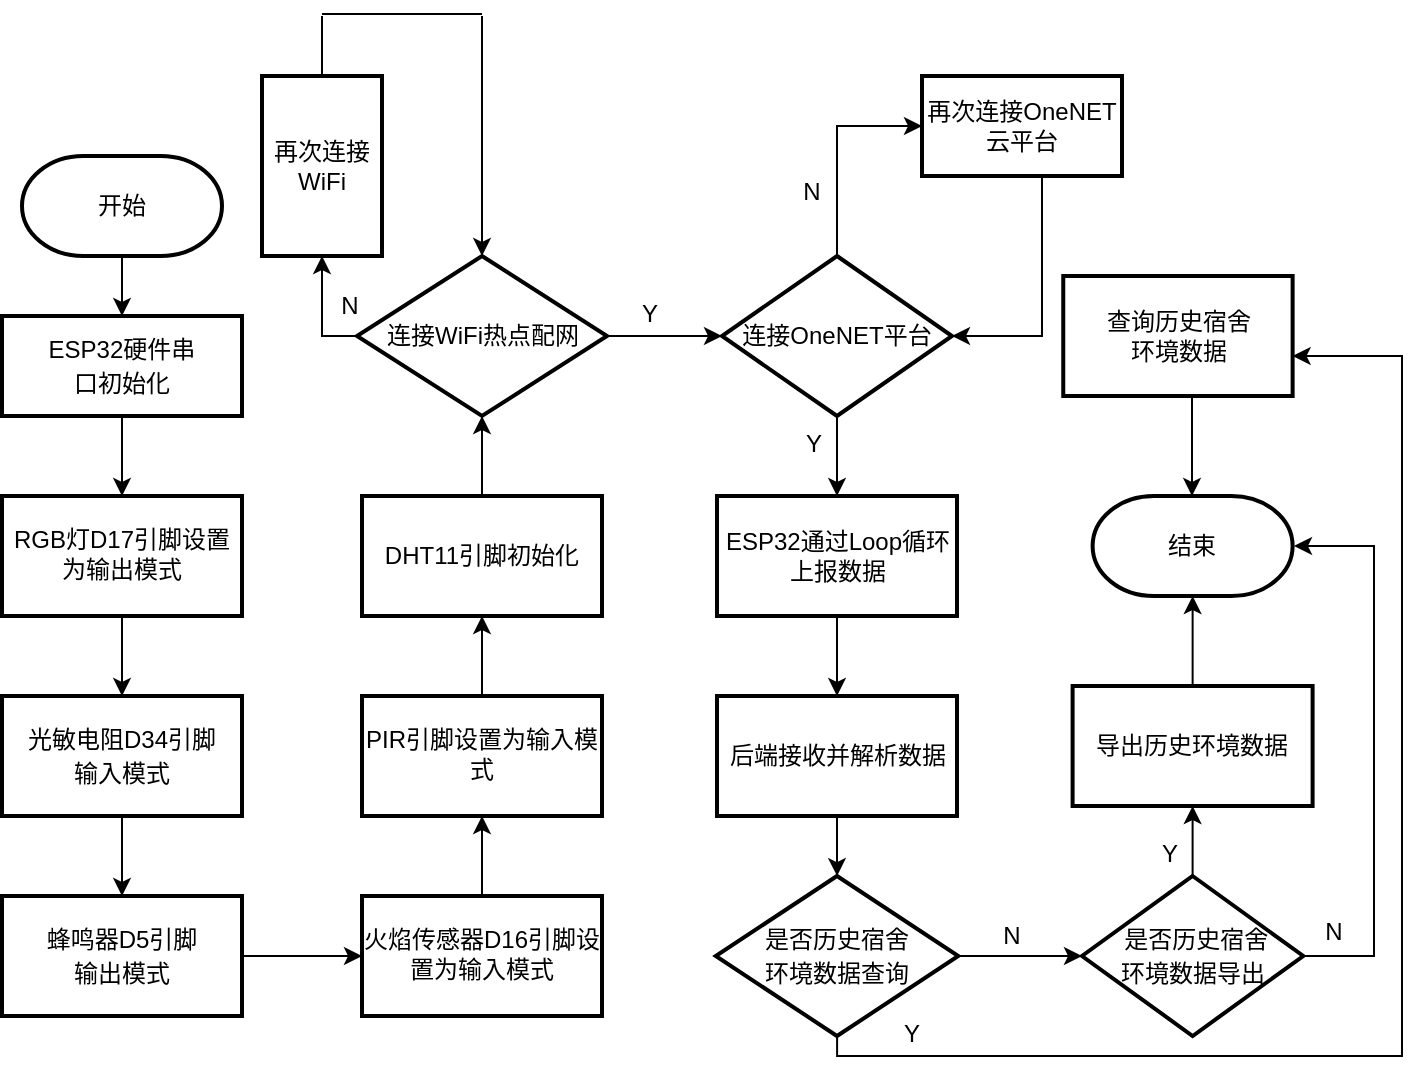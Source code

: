 <mxfile version="26.2.14">
  <diagram name="第 1 页" id="TK6MnntXinhpijAJY-6T">
    <mxGraphModel dx="1500" dy="826" grid="1" gridSize="10" guides="1" tooltips="1" connect="1" arrows="1" fold="1" page="1" pageScale="1" pageWidth="827" pageHeight="1169" math="0" shadow="0">
      <root>
        <mxCell id="0" />
        <mxCell id="1" parent="0" />
        <mxCell id="tLk9SmoAxB1TY1PYqv6q-3" value="" style="edgeStyle=orthogonalEdgeStyle;rounded=0;orthogonalLoop=1;jettySize=auto;html=1;" edge="1" parent="1" source="tLk9SmoAxB1TY1PYqv6q-1" target="tLk9SmoAxB1TY1PYqv6q-2">
          <mxGeometry relative="1" as="geometry" />
        </mxCell>
        <mxCell id="tLk9SmoAxB1TY1PYqv6q-1" value="开始" style="strokeWidth=2;html=1;shape=mxgraph.flowchart.terminator;whiteSpace=wrap;" vertex="1" parent="1">
          <mxGeometry x="150" y="210" width="100" height="50" as="geometry" />
        </mxCell>
        <mxCell id="tLk9SmoAxB1TY1PYqv6q-5" value="" style="edgeStyle=orthogonalEdgeStyle;rounded=0;orthogonalLoop=1;jettySize=auto;html=1;" edge="1" parent="1" source="tLk9SmoAxB1TY1PYqv6q-2" target="tLk9SmoAxB1TY1PYqv6q-4">
          <mxGeometry relative="1" as="geometry" />
        </mxCell>
        <mxCell id="tLk9SmoAxB1TY1PYqv6q-2" value="&lt;div style=&quot;line-height: 40%;&quot;&gt;&lt;p class=&quot;MsoNormal&quot;&gt;&lt;font face=&quot;Helvetica&quot; style=&quot;&quot;&gt;ESP32&lt;font style=&quot;&quot;&gt;硬件&lt;/font&gt;&lt;font style=&quot;&quot;&gt;串&lt;/font&gt;&lt;/font&gt;&lt;/p&gt;&lt;p class=&quot;MsoNormal&quot;&gt;&lt;font style=&quot;&quot;&gt;&lt;font face=&quot;Helvetica&quot; style=&quot;&quot;&gt;口初始化&lt;/font&gt;&lt;/font&gt;&lt;/p&gt;&lt;/div&gt;" style="whiteSpace=wrap;html=1;strokeWidth=2;" vertex="1" parent="1">
          <mxGeometry x="140" y="290" width="120" height="50" as="geometry" />
        </mxCell>
        <mxCell id="tLk9SmoAxB1TY1PYqv6q-7" value="" style="edgeStyle=orthogonalEdgeStyle;rounded=0;orthogonalLoop=1;jettySize=auto;html=1;" edge="1" parent="1" source="tLk9SmoAxB1TY1PYqv6q-4" target="tLk9SmoAxB1TY1PYqv6q-6">
          <mxGeometry relative="1" as="geometry" />
        </mxCell>
        <mxCell id="tLk9SmoAxB1TY1PYqv6q-4" value="&lt;p class=&quot;MsoNormal&quot;&gt;&lt;font face=&quot;Helvetica&quot;&gt;&lt;font style=&quot;&quot;&gt;RGB&lt;/font&gt;&lt;font style=&quot;&quot;&gt;灯D17引脚设置为输出模式&lt;/font&gt;&lt;/font&gt;&lt;span style=&quot;mso-spacerun:&#39;yes&#39;;font-family:宋体;mso-ascii-font-family:Calibri;&lt;br/&gt;mso-hansi-font-family:Calibri;mso-bidi-font-family:&#39;Times New Roman&#39;;font-size:10.5pt;&lt;br/&gt;mso-font-kerning:1.0pt;&quot;&gt;&lt;/span&gt;&lt;/p&gt;" style="whiteSpace=wrap;html=1;strokeWidth=2;" vertex="1" parent="1">
          <mxGeometry x="140" y="380" width="120" height="60" as="geometry" />
        </mxCell>
        <mxCell id="tLk9SmoAxB1TY1PYqv6q-9" value="" style="edgeStyle=orthogonalEdgeStyle;rounded=0;orthogonalLoop=1;jettySize=auto;html=1;" edge="1" parent="1" source="tLk9SmoAxB1TY1PYqv6q-6" target="tLk9SmoAxB1TY1PYqv6q-8">
          <mxGeometry relative="1" as="geometry" />
        </mxCell>
        <mxCell id="tLk9SmoAxB1TY1PYqv6q-6" value="&lt;div style=&quot;line-height: 40%;&quot;&gt;&lt;p class=&quot;MsoNormal&quot;&gt;&lt;font face=&quot;Helvetica&quot;&gt;光敏电阻D34引脚&lt;/font&gt;&lt;/p&gt;&lt;p class=&quot;MsoNormal&quot;&gt;&lt;font face=&quot;Helvetica&quot;&gt;输入模式&lt;/font&gt;&lt;/p&gt;&lt;/div&gt;" style="whiteSpace=wrap;html=1;strokeWidth=2;" vertex="1" parent="1">
          <mxGeometry x="140" y="480" width="120" height="60" as="geometry" />
        </mxCell>
        <mxCell id="tLk9SmoAxB1TY1PYqv6q-11" value="" style="edgeStyle=orthogonalEdgeStyle;rounded=0;orthogonalLoop=1;jettySize=auto;html=1;" edge="1" parent="1" source="tLk9SmoAxB1TY1PYqv6q-8" target="tLk9SmoAxB1TY1PYqv6q-10">
          <mxGeometry relative="1" as="geometry" />
        </mxCell>
        <mxCell id="tLk9SmoAxB1TY1PYqv6q-8" value="&lt;div style=&quot;line-height: 40%;&quot;&gt;&lt;p class=&quot;MsoNormal&quot;&gt;&lt;font face=&quot;Helvetica&quot; style=&quot;&quot;&gt;蜂鸣器D5引脚&lt;/font&gt;&lt;/p&gt;&lt;p class=&quot;MsoNormal&quot;&gt;&lt;font face=&quot;Helvetica&quot; style=&quot;&quot;&gt;输出模式&lt;/font&gt;&lt;/p&gt;&lt;/div&gt;" style="whiteSpace=wrap;html=1;strokeWidth=2;" vertex="1" parent="1">
          <mxGeometry x="140" y="580" width="120" height="60" as="geometry" />
        </mxCell>
        <mxCell id="tLk9SmoAxB1TY1PYqv6q-13" value="" style="edgeStyle=orthogonalEdgeStyle;rounded=0;orthogonalLoop=1;jettySize=auto;html=1;" edge="1" parent="1" source="tLk9SmoAxB1TY1PYqv6q-10" target="tLk9SmoAxB1TY1PYqv6q-12">
          <mxGeometry relative="1" as="geometry" />
        </mxCell>
        <mxCell id="tLk9SmoAxB1TY1PYqv6q-10" value="&lt;p class=&quot;MsoNormal&quot;&gt;&lt;font face=&quot;Helvetica&quot;&gt;火焰传感器D16引脚设置为输入模式&lt;/font&gt;&lt;span style=&quot;mso-spacerun:&#39;yes&#39;;font-family:宋体;mso-ascii-font-family:Calibri;&lt;br/&gt;mso-hansi-font-family:Calibri;mso-bidi-font-family:&#39;Times New Roman&#39;;font-size:10.5pt;&lt;br/&gt;mso-font-kerning:1.0pt;&quot;&gt;&lt;/span&gt;&lt;/p&gt;" style="whiteSpace=wrap;html=1;strokeWidth=2;" vertex="1" parent="1">
          <mxGeometry x="320" y="580" width="120" height="60" as="geometry" />
        </mxCell>
        <mxCell id="tLk9SmoAxB1TY1PYqv6q-15" value="" style="edgeStyle=orthogonalEdgeStyle;rounded=0;orthogonalLoop=1;jettySize=auto;html=1;" edge="1" parent="1" source="tLk9SmoAxB1TY1PYqv6q-12" target="tLk9SmoAxB1TY1PYqv6q-14">
          <mxGeometry relative="1" as="geometry" />
        </mxCell>
        <mxCell id="tLk9SmoAxB1TY1PYqv6q-12" value="&lt;p class=&quot;MsoNormal&quot;&gt;&lt;font face=&quot;Helvetica&quot; style=&quot;&quot;&gt;&lt;font style=&quot;&quot;&gt;PIR&lt;/font&gt;&lt;font style=&quot;&quot;&gt;引脚设置为输入模式&lt;/font&gt;&lt;/font&gt;&lt;span style=&quot;mso-spacerun:&#39;yes&#39;;font-family:宋体;mso-ascii-font-family:Calibri;&lt;br/&gt;mso-hansi-font-family:Calibri;mso-bidi-font-family:&#39;Times New Roman&#39;;font-size:10.5pt;&lt;br/&gt;mso-font-kerning:1.0pt;&quot;&gt;&lt;/span&gt;&lt;/p&gt;" style="whiteSpace=wrap;html=1;strokeWidth=2;" vertex="1" parent="1">
          <mxGeometry x="320" y="480" width="120" height="60" as="geometry" />
        </mxCell>
        <mxCell id="tLk9SmoAxB1TY1PYqv6q-17" value="" style="edgeStyle=orthogonalEdgeStyle;rounded=0;orthogonalLoop=1;jettySize=auto;html=1;" edge="1" parent="1" source="tLk9SmoAxB1TY1PYqv6q-14" target="tLk9SmoAxB1TY1PYqv6q-16">
          <mxGeometry relative="1" as="geometry" />
        </mxCell>
        <mxCell id="tLk9SmoAxB1TY1PYqv6q-14" value="&lt;p class=&quot;MsoNormal&quot;&gt;&lt;font face=&quot;Helvetica&quot; style=&quot;&quot;&gt;&lt;font style=&quot;&quot;&gt;DHT11&lt;/font&gt;&lt;font style=&quot;&quot;&gt;引脚初始化&lt;/font&gt;&lt;/font&gt;&lt;span style=&quot;mso-spacerun:&#39;yes&#39;;font-family:宋体;mso-ascii-font-family:Calibri;&lt;br/&gt;mso-hansi-font-family:Calibri;mso-bidi-font-family:&#39;Times New Roman&#39;;font-size:10.5pt;&lt;br/&gt;mso-font-kerning:1.0pt;&quot;&gt;&lt;/span&gt;&lt;/p&gt;" style="whiteSpace=wrap;html=1;strokeWidth=2;" vertex="1" parent="1">
          <mxGeometry x="320" y="380" width="120" height="60" as="geometry" />
        </mxCell>
        <mxCell id="tLk9SmoAxB1TY1PYqv6q-19" value="" style="edgeStyle=orthogonalEdgeStyle;rounded=0;orthogonalLoop=1;jettySize=auto;html=1;" edge="1" parent="1" source="tLk9SmoAxB1TY1PYqv6q-16" target="tLk9SmoAxB1TY1PYqv6q-18">
          <mxGeometry relative="1" as="geometry" />
        </mxCell>
        <mxCell id="tLk9SmoAxB1TY1PYqv6q-49" value="" style="edgeStyle=orthogonalEdgeStyle;rounded=0;orthogonalLoop=1;jettySize=auto;html=1;entryX=0.5;entryY=1;entryDx=0;entryDy=0;" edge="1" parent="1" source="tLk9SmoAxB1TY1PYqv6q-16" target="tLk9SmoAxB1TY1PYqv6q-35">
          <mxGeometry relative="1" as="geometry">
            <Array as="points">
              <mxPoint x="300" y="300" />
            </Array>
          </mxGeometry>
        </mxCell>
        <mxCell id="tLk9SmoAxB1TY1PYqv6q-16" value="&lt;p class=&quot;MsoNormal&quot;&gt;&lt;font face=&quot;Helvetica&quot; style=&quot;&quot;&gt;&lt;font style=&quot;&quot;&gt;连接&lt;/font&gt;&lt;font style=&quot;&quot;&gt;WiFi热点配网&lt;/font&gt;&lt;/font&gt;&lt;span style=&quot;mso-spacerun:&#39;yes&#39;;font-family:宋体;mso-ascii-font-family:Calibri;&lt;br/&gt;mso-hansi-font-family:Calibri;mso-bidi-font-family:&#39;Times New Roman&#39;;font-size:10.5pt;&lt;br/&gt;mso-font-kerning:1.0pt;&quot;&gt;&lt;/span&gt;&lt;/p&gt;" style="rhombus;whiteSpace=wrap;html=1;strokeWidth=2;" vertex="1" parent="1">
          <mxGeometry x="317.5" y="260" width="125" height="80" as="geometry" />
        </mxCell>
        <mxCell id="tLk9SmoAxB1TY1PYqv6q-21" value="" style="edgeStyle=orthogonalEdgeStyle;rounded=0;orthogonalLoop=1;jettySize=auto;html=1;" edge="1" parent="1" source="tLk9SmoAxB1TY1PYqv6q-18" target="tLk9SmoAxB1TY1PYqv6q-20">
          <mxGeometry relative="1" as="geometry" />
        </mxCell>
        <mxCell id="tLk9SmoAxB1TY1PYqv6q-44" value="" style="edgeStyle=orthogonalEdgeStyle;rounded=0;orthogonalLoop=1;jettySize=auto;html=1;" edge="1" parent="1" source="tLk9SmoAxB1TY1PYqv6q-18" target="tLk9SmoAxB1TY1PYqv6q-43">
          <mxGeometry relative="1" as="geometry">
            <Array as="points">
              <mxPoint x="558" y="195" />
            </Array>
          </mxGeometry>
        </mxCell>
        <mxCell id="tLk9SmoAxB1TY1PYqv6q-18" value="&lt;p class=&quot;MsoNormal&quot;&gt;&lt;font face=&quot;Helvetica&quot; style=&quot;&quot;&gt;&lt;font style=&quot;&quot;&gt;连接&lt;/font&gt;&lt;font style=&quot;&quot;&gt;OneNET平台&lt;/font&gt;&lt;/font&gt;&lt;span style=&quot;mso-spacerun:&#39;yes&#39;;font-family:宋体;mso-ascii-font-family:Calibri;&lt;br/&gt;mso-hansi-font-family:Calibri;mso-bidi-font-family:&#39;Times New Roman&#39;;font-size:10.5pt;&lt;br/&gt;mso-font-kerning:1.0pt;&quot;&gt;&lt;/span&gt;&lt;/p&gt;" style="rhombus;whiteSpace=wrap;html=1;strokeWidth=2;" vertex="1" parent="1">
          <mxGeometry x="500" y="260" width="115" height="80" as="geometry" />
        </mxCell>
        <mxCell id="tLk9SmoAxB1TY1PYqv6q-23" value="" style="edgeStyle=orthogonalEdgeStyle;rounded=0;orthogonalLoop=1;jettySize=auto;html=1;" edge="1" parent="1" source="tLk9SmoAxB1TY1PYqv6q-20" target="tLk9SmoAxB1TY1PYqv6q-22">
          <mxGeometry relative="1" as="geometry" />
        </mxCell>
        <mxCell id="tLk9SmoAxB1TY1PYqv6q-20" value="&lt;p class=&quot;MsoNormal&quot;&gt;&lt;font face=&quot;Helvetica&quot;&gt;&lt;font style=&quot;&quot;&gt;ESP32通过Loop&lt;/font&gt;&lt;font style=&quot;&quot;&gt;循环上报数据&lt;/font&gt;&lt;/font&gt;&lt;/p&gt;" style="whiteSpace=wrap;html=1;strokeWidth=2;" vertex="1" parent="1">
          <mxGeometry x="497.5" y="380" width="120" height="60" as="geometry" />
        </mxCell>
        <mxCell id="tLk9SmoAxB1TY1PYqv6q-25" value="" style="edgeStyle=orthogonalEdgeStyle;rounded=0;orthogonalLoop=1;jettySize=auto;html=1;" edge="1" parent="1" source="tLk9SmoAxB1TY1PYqv6q-22" target="tLk9SmoAxB1TY1PYqv6q-24">
          <mxGeometry relative="1" as="geometry" />
        </mxCell>
        <mxCell id="tLk9SmoAxB1TY1PYqv6q-22" value="&lt;p class=&quot;MsoNormal&quot;&gt;&lt;font face=&quot;Helvetica&quot; style=&quot;&quot;&gt;后端接收并解析数据&lt;/font&gt;&lt;span style=&quot;mso-spacerun:&#39;yes&#39;;font-family:宋体;mso-ascii-font-family:Calibri;&lt;br/&gt;mso-hansi-font-family:Calibri;mso-bidi-font-family:&#39;Times New Roman&#39;;font-size:10.5pt;&lt;br/&gt;mso-font-kerning:1.0pt;&quot;&gt;&lt;/span&gt;&lt;/p&gt;" style="whiteSpace=wrap;html=1;strokeWidth=2;" vertex="1" parent="1">
          <mxGeometry x="497.5" y="480" width="120" height="60" as="geometry" />
        </mxCell>
        <mxCell id="tLk9SmoAxB1TY1PYqv6q-27" value="" style="edgeStyle=orthogonalEdgeStyle;rounded=0;orthogonalLoop=1;jettySize=auto;html=1;" edge="1" parent="1" source="tLk9SmoAxB1TY1PYqv6q-24" target="tLk9SmoAxB1TY1PYqv6q-26">
          <mxGeometry relative="1" as="geometry" />
        </mxCell>
        <mxCell id="tLk9SmoAxB1TY1PYqv6q-51" value="" style="edgeStyle=orthogonalEdgeStyle;rounded=0;orthogonalLoop=1;jettySize=auto;html=1;" edge="1" parent="1" source="tLk9SmoAxB1TY1PYqv6q-24" target="tLk9SmoAxB1TY1PYqv6q-50">
          <mxGeometry relative="1" as="geometry">
            <Array as="points">
              <mxPoint x="558" y="660" />
              <mxPoint x="840" y="660" />
              <mxPoint x="840" y="310" />
            </Array>
          </mxGeometry>
        </mxCell>
        <mxCell id="tLk9SmoAxB1TY1PYqv6q-24" value="&lt;div style=&quot;line-height: 40%;&quot;&gt;&lt;p class=&quot;MsoNormal&quot;&gt;&lt;font face=&quot;Helvetica&quot;&gt;是否&lt;font&gt;历史宿舍&lt;/font&gt;&lt;/font&gt;&lt;/p&gt;&lt;p class=&quot;MsoNormal&quot;&gt;&lt;font face=&quot;Helvetica&quot;&gt;&lt;font&gt;环境数据查询&lt;/font&gt;&lt;/font&gt;&lt;/p&gt;&lt;/div&gt;" style="rhombus;whiteSpace=wrap;html=1;strokeWidth=2;" vertex="1" parent="1">
          <mxGeometry x="496.88" y="570" width="121.25" height="80" as="geometry" />
        </mxCell>
        <mxCell id="tLk9SmoAxB1TY1PYqv6q-29" value="" style="edgeStyle=orthogonalEdgeStyle;rounded=0;orthogonalLoop=1;jettySize=auto;html=1;" edge="1" parent="1" source="tLk9SmoAxB1TY1PYqv6q-26" target="tLk9SmoAxB1TY1PYqv6q-28">
          <mxGeometry relative="1" as="geometry" />
        </mxCell>
        <mxCell id="tLk9SmoAxB1TY1PYqv6q-58" value="" style="edgeStyle=orthogonalEdgeStyle;rounded=0;orthogonalLoop=1;jettySize=auto;html=1;exitX=1;exitY=0.5;exitDx=0;exitDy=0;" edge="1" parent="1" source="tLk9SmoAxB1TY1PYqv6q-26">
          <mxGeometry relative="1" as="geometry">
            <mxPoint x="796.63" y="610" as="sourcePoint" />
            <mxPoint x="786.005" y="405" as="targetPoint" />
            <Array as="points">
              <mxPoint x="826" y="610" />
              <mxPoint x="826" y="405" />
            </Array>
          </mxGeometry>
        </mxCell>
        <mxCell id="tLk9SmoAxB1TY1PYqv6q-26" value="&lt;div style=&quot;line-height: 40%;&quot;&gt;&lt;p class=&quot;MsoNormal&quot;&gt;&lt;font face=&quot;Helvetica&quot;&gt;&amp;nbsp;&lt;font&gt;是否&lt;/font&gt;&lt;font&gt;历史宿舍&lt;/font&gt;&lt;/font&gt;&lt;/p&gt;&lt;p class=&quot;MsoNormal&quot;&gt;&lt;font face=&quot;Helvetica&quot;&gt;&lt;font&gt;环境数据导出&lt;/font&gt;&lt;/font&gt;&lt;/p&gt;&lt;/div&gt;" style="rhombus;whiteSpace=wrap;html=1;strokeWidth=2;" vertex="1" parent="1">
          <mxGeometry x="680" y="570" width="110.63" height="80" as="geometry" />
        </mxCell>
        <mxCell id="tLk9SmoAxB1TY1PYqv6q-41" value="" style="edgeStyle=orthogonalEdgeStyle;rounded=0;orthogonalLoop=1;jettySize=auto;html=1;entryX=0.5;entryY=1;entryDx=0;entryDy=0;entryPerimeter=0;" edge="1" parent="1" source="tLk9SmoAxB1TY1PYqv6q-28" target="tLk9SmoAxB1TY1PYqv6q-42">
          <mxGeometry relative="1" as="geometry">
            <mxPoint x="735" y="440" as="targetPoint" />
          </mxGeometry>
        </mxCell>
        <mxCell id="tLk9SmoAxB1TY1PYqv6q-28" value="&lt;p class=&quot;MsoNormal&quot;&gt;&lt;font face=&quot;Helvetica&quot; style=&quot;&quot;&gt;导出历史环境数据&lt;/font&gt;&lt;/p&gt;" style="whiteSpace=wrap;html=1;strokeWidth=2;" vertex="1" parent="1">
          <mxGeometry x="675.305" y="475" width="120" height="60" as="geometry" />
        </mxCell>
        <mxCell id="tLk9SmoAxB1TY1PYqv6q-35" value="&lt;p class=&quot;MsoNormal&quot;&gt;再次连接WiFi&lt;/p&gt;" style="whiteSpace=wrap;html=1;strokeWidth=2;" vertex="1" parent="1">
          <mxGeometry x="270" y="170" width="60" height="90" as="geometry" />
        </mxCell>
        <mxCell id="tLk9SmoAxB1TY1PYqv6q-36" value="" style="endArrow=none;html=1;rounded=0;exitX=0.5;exitY=0;exitDx=0;exitDy=0;" edge="1" parent="1" source="tLk9SmoAxB1TY1PYqv6q-35">
          <mxGeometry width="50" height="50" relative="1" as="geometry">
            <mxPoint x="290" y="150" as="sourcePoint" />
            <mxPoint x="300" y="140" as="targetPoint" />
          </mxGeometry>
        </mxCell>
        <mxCell id="tLk9SmoAxB1TY1PYqv6q-37" value="" style="endArrow=none;html=1;rounded=0;" edge="1" parent="1">
          <mxGeometry width="50" height="50" relative="1" as="geometry">
            <mxPoint x="300" y="139" as="sourcePoint" />
            <mxPoint x="380" y="139" as="targetPoint" />
          </mxGeometry>
        </mxCell>
        <mxCell id="tLk9SmoAxB1TY1PYqv6q-39" value="" style="endArrow=classic;html=1;rounded=0;entryX=0.5;entryY=0;entryDx=0;entryDy=0;" edge="1" parent="1" target="tLk9SmoAxB1TY1PYqv6q-16">
          <mxGeometry width="50" height="50" relative="1" as="geometry">
            <mxPoint x="380" y="140" as="sourcePoint" />
            <mxPoint x="380" y="250" as="targetPoint" />
          </mxGeometry>
        </mxCell>
        <mxCell id="tLk9SmoAxB1TY1PYqv6q-42" value="结束" style="strokeWidth=2;html=1;shape=mxgraph.flowchart.terminator;whiteSpace=wrap;" vertex="1" parent="1">
          <mxGeometry x="685.31" y="380" width="100" height="50" as="geometry" />
        </mxCell>
        <mxCell id="tLk9SmoAxB1TY1PYqv6q-45" value="" style="edgeStyle=orthogonalEdgeStyle;rounded=0;orthogonalLoop=1;jettySize=auto;html=1;" edge="1" parent="1" source="tLk9SmoAxB1TY1PYqv6q-43" target="tLk9SmoAxB1TY1PYqv6q-18">
          <mxGeometry relative="1" as="geometry">
            <Array as="points">
              <mxPoint x="660" y="300" />
            </Array>
          </mxGeometry>
        </mxCell>
        <mxCell id="tLk9SmoAxB1TY1PYqv6q-43" value="再次连接OneNET&lt;div&gt;云平台&lt;/div&gt;" style="whiteSpace=wrap;html=1;strokeWidth=2;" vertex="1" parent="1">
          <mxGeometry x="600" y="170" width="100" height="50" as="geometry" />
        </mxCell>
        <mxCell id="tLk9SmoAxB1TY1PYqv6q-59" value="" style="edgeStyle=orthogonalEdgeStyle;rounded=0;orthogonalLoop=1;jettySize=auto;html=1;" edge="1" parent="1" source="tLk9SmoAxB1TY1PYqv6q-50" target="tLk9SmoAxB1TY1PYqv6q-42">
          <mxGeometry relative="1" as="geometry">
            <Array as="points">
              <mxPoint x="735" y="350" />
              <mxPoint x="735" y="350" />
            </Array>
          </mxGeometry>
        </mxCell>
        <mxCell id="tLk9SmoAxB1TY1PYqv6q-50" value="查询历史宿舍&lt;div&gt;环境数据&lt;/div&gt;" style="whiteSpace=wrap;html=1;strokeWidth=2;" vertex="1" parent="1">
          <mxGeometry x="670.63" y="270" width="114.68" height="60" as="geometry" />
        </mxCell>
        <mxCell id="tLk9SmoAxB1TY1PYqv6q-60" value="&lt;font face=&quot;Helvetica&quot;&gt;Y&lt;/font&gt;" style="text;html=1;align=center;verticalAlign=middle;whiteSpace=wrap;rounded=0;" vertex="1" parent="1">
          <mxGeometry x="433.88" y="274" width="60" height="30" as="geometry" />
        </mxCell>
        <mxCell id="tLk9SmoAxB1TY1PYqv6q-61" value="&lt;font face=&quot;Helvetica&quot;&gt;N&lt;/font&gt;" style="text;html=1;align=center;verticalAlign=middle;whiteSpace=wrap;rounded=0;" vertex="1" parent="1">
          <mxGeometry x="284" y="270" width="60" height="30" as="geometry" />
        </mxCell>
        <mxCell id="tLk9SmoAxB1TY1PYqv6q-62" value="&lt;font face=&quot;Helvetica&quot;&gt;Y&lt;/font&gt;" style="text;html=1;align=center;verticalAlign=middle;whiteSpace=wrap;rounded=0;" vertex="1" parent="1">
          <mxGeometry x="516" y="339" width="60" height="30" as="geometry" />
        </mxCell>
        <mxCell id="tLk9SmoAxB1TY1PYqv6q-63" value="&lt;font face=&quot;Helvetica&quot;&gt;N&lt;/font&gt;" style="text;html=1;align=center;verticalAlign=middle;whiteSpace=wrap;rounded=0;" vertex="1" parent="1">
          <mxGeometry x="515" y="213" width="60" height="30" as="geometry" />
        </mxCell>
        <mxCell id="tLk9SmoAxB1TY1PYqv6q-64" value="&lt;font face=&quot;Helvetica&quot;&gt;N&lt;/font&gt;" style="text;html=1;align=center;verticalAlign=middle;whiteSpace=wrap;rounded=0;" vertex="1" parent="1">
          <mxGeometry x="615" y="585" width="60" height="30" as="geometry" />
        </mxCell>
        <mxCell id="tLk9SmoAxB1TY1PYqv6q-65" value="&lt;div&gt;&lt;font face=&quot;Helvetica&quot;&gt;Y&lt;/font&gt;&lt;/div&gt;" style="text;html=1;align=center;verticalAlign=middle;whiteSpace=wrap;rounded=0;" vertex="1" parent="1">
          <mxGeometry x="565" y="634" width="60" height="30" as="geometry" />
        </mxCell>
        <mxCell id="tLk9SmoAxB1TY1PYqv6q-66" value="&lt;font face=&quot;Helvetica&quot;&gt;Y&lt;/font&gt;" style="text;html=1;align=center;verticalAlign=middle;whiteSpace=wrap;rounded=0;" vertex="1" parent="1">
          <mxGeometry x="694.31" y="544" width="60" height="30" as="geometry" />
        </mxCell>
        <mxCell id="tLk9SmoAxB1TY1PYqv6q-67" value="&lt;font face=&quot;Helvetica&quot;&gt;N&lt;/font&gt;" style="text;html=1;align=center;verticalAlign=middle;whiteSpace=wrap;rounded=0;" vertex="1" parent="1">
          <mxGeometry x="776" y="583" width="60" height="30" as="geometry" />
        </mxCell>
      </root>
    </mxGraphModel>
  </diagram>
</mxfile>
